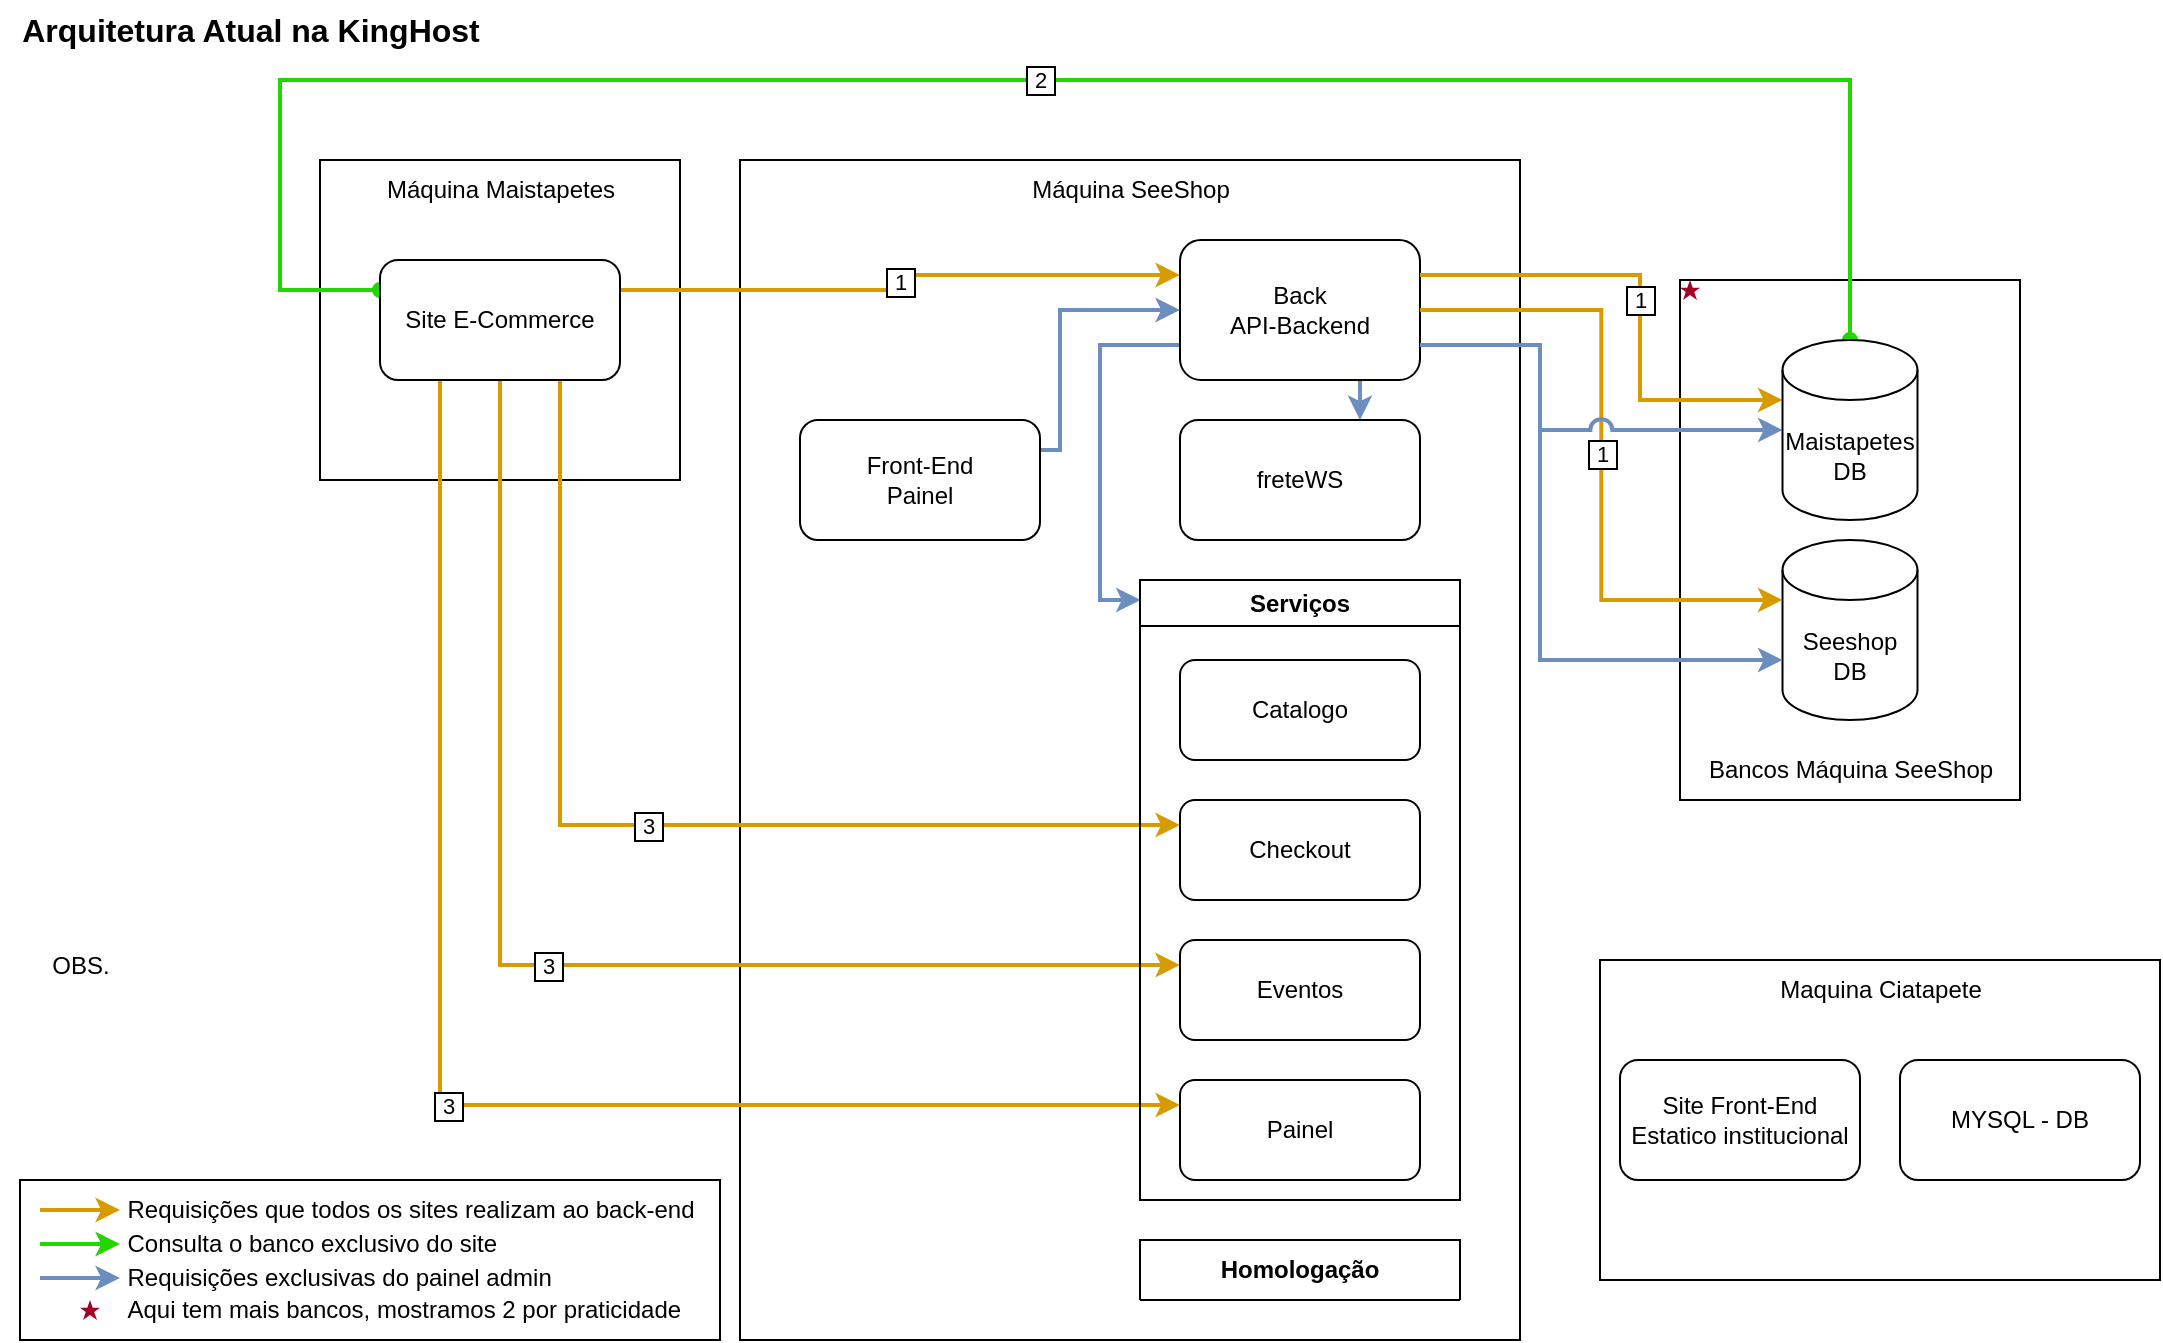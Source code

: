 <mxfile version="22.1.7" type="github">
  <diagram name="Page-1" id="4-GN6MLW4k9FYFXU9xv3">
    <mxGraphModel dx="574" dy="316" grid="1" gridSize="10" guides="1" tooltips="1" connect="1" arrows="1" fold="1" page="1" pageScale="1" pageWidth="850" pageHeight="1100" math="0" shadow="0">
      <root>
        <mxCell id="0" />
        <mxCell id="1" parent="0" />
        <mxCell id="DWpepr7R6km4oQvT49pt-6" value="" style="rounded=0;whiteSpace=wrap;html=1;" vertex="1" parent="1">
          <mxGeometry x="370" y="80" width="390" height="590" as="geometry" />
        </mxCell>
        <mxCell id="DWpepr7R6km4oQvT49pt-4" value="" style="rounded=0;whiteSpace=wrap;html=1;" vertex="1" parent="1">
          <mxGeometry x="160" y="80" width="180" height="160" as="geometry" />
        </mxCell>
        <mxCell id="DWpepr7R6km4oQvT49pt-27" value="" style="rounded=0;whiteSpace=wrap;html=1;" vertex="1" parent="1">
          <mxGeometry x="840" y="140" width="170" height="260" as="geometry" />
        </mxCell>
        <mxCell id="DWpepr7R6km4oQvT49pt-2" value="" style="rounded=0;whiteSpace=wrap;html=1;" vertex="1" parent="1">
          <mxGeometry x="800" y="480" width="280" height="160" as="geometry" />
        </mxCell>
        <mxCell id="DWpepr7R6km4oQvT49pt-3" value="Maquina Ciatapete" style="text;html=1;align=center;verticalAlign=middle;resizable=0;points=[];autosize=1;strokeColor=none;fillColor=none;" vertex="1" parent="1">
          <mxGeometry x="880" y="480" width="120" height="30" as="geometry" />
        </mxCell>
        <mxCell id="DWpepr7R6km4oQvT49pt-5" value="Máquina Maistapetes" style="text;html=1;align=center;verticalAlign=middle;resizable=0;points=[];autosize=1;strokeColor=none;fillColor=none;" vertex="1" parent="1">
          <mxGeometry x="180" y="80" width="140" height="30" as="geometry" />
        </mxCell>
        <mxCell id="DWpepr7R6km4oQvT49pt-7" value="Máquina SeeShop" style="text;html=1;align=center;verticalAlign=middle;resizable=0;points=[];autosize=1;strokeColor=none;fillColor=none;" vertex="1" parent="1">
          <mxGeometry x="505" y="80" width="120" height="30" as="geometry" />
        </mxCell>
        <mxCell id="DWpepr7R6km4oQvT49pt-8" value="Site Front-End&lt;br&gt;Estatico institucional" style="rounded=1;whiteSpace=wrap;html=1;" vertex="1" parent="1">
          <mxGeometry x="810" y="530" width="120" height="60" as="geometry" />
        </mxCell>
        <mxCell id="DWpepr7R6km4oQvT49pt-9" value="MYSQL - DB" style="rounded=1;whiteSpace=wrap;html=1;" vertex="1" parent="1">
          <mxGeometry x="950" y="530" width="120" height="60" as="geometry" />
        </mxCell>
        <mxCell id="DWpepr7R6km4oQvT49pt-41" value="&amp;nbsp;1&amp;nbsp;" style="edgeStyle=orthogonalEdgeStyle;rounded=0;orthogonalLoop=1;jettySize=auto;html=1;exitX=1;exitY=0.25;exitDx=0;exitDy=0;entryX=0;entryY=0.25;entryDx=0;entryDy=0;strokeWidth=2;fillColor=#ffe6cc;strokeColor=#d79b00;labelBorderColor=default;" edge="1" parent="1" source="DWpepr7R6km4oQvT49pt-10" target="DWpepr7R6km4oQvT49pt-17">
          <mxGeometry relative="1" as="geometry" />
        </mxCell>
        <mxCell id="DWpepr7R6km4oQvT49pt-55" value="&amp;nbsp;3&amp;nbsp;" style="edgeStyle=orthogonalEdgeStyle;rounded=0;orthogonalLoop=1;jettySize=auto;html=1;exitX=0.75;exitY=1;exitDx=0;exitDy=0;entryX=0;entryY=0.25;entryDx=0;entryDy=0;fillColor=#ffe6cc;strokeColor=#d79b00;strokeWidth=2;labelBorderColor=default;" edge="1" parent="1" source="DWpepr7R6km4oQvT49pt-10" target="DWpepr7R6km4oQvT49pt-14">
          <mxGeometry relative="1" as="geometry" />
        </mxCell>
        <mxCell id="DWpepr7R6km4oQvT49pt-56" value="&amp;nbsp;3&amp;nbsp;" style="edgeStyle=orthogonalEdgeStyle;rounded=0;orthogonalLoop=1;jettySize=auto;html=1;exitX=0.5;exitY=1;exitDx=0;exitDy=0;entryX=0;entryY=0.25;entryDx=0;entryDy=0;fillColor=#ffe6cc;strokeColor=#d79b00;strokeWidth=2;labelBorderColor=default;" edge="1" parent="1" source="DWpepr7R6km4oQvT49pt-10" target="DWpepr7R6km4oQvT49pt-16">
          <mxGeometry relative="1" as="geometry" />
        </mxCell>
        <mxCell id="DWpepr7R6km4oQvT49pt-57" value="&amp;nbsp;3&amp;nbsp;" style="edgeStyle=orthogonalEdgeStyle;rounded=0;orthogonalLoop=1;jettySize=auto;html=1;exitX=0.25;exitY=1;exitDx=0;exitDy=0;entryX=0;entryY=0.25;entryDx=0;entryDy=0;fillColor=#ffe6cc;strokeColor=#d79b00;strokeWidth=2;labelBorderColor=default;" edge="1" parent="1" source="DWpepr7R6km4oQvT49pt-10" target="DWpepr7R6km4oQvT49pt-15">
          <mxGeometry x="-0.0" relative="1" as="geometry">
            <mxPoint as="offset" />
          </mxGeometry>
        </mxCell>
        <mxCell id="DWpepr7R6km4oQvT49pt-58" style="edgeStyle=orthogonalEdgeStyle;rounded=0;orthogonalLoop=1;jettySize=auto;html=1;exitX=0.75;exitY=1;exitDx=0;exitDy=0;entryX=0.75;entryY=0;entryDx=0;entryDy=0;fillColor=#dae8fc;strokeColor=#6c8ebf;strokeWidth=2;" edge="1" parent="1" source="DWpepr7R6km4oQvT49pt-17" target="DWpepr7R6km4oQvT49pt-18">
          <mxGeometry relative="1" as="geometry" />
        </mxCell>
        <mxCell id="DWpepr7R6km4oQvT49pt-68" style="edgeStyle=orthogonalEdgeStyle;rounded=0;orthogonalLoop=1;jettySize=auto;html=1;exitX=0;exitY=0.75;exitDx=0;exitDy=0;entryX=0.002;entryY=0.034;entryDx=0;entryDy=0;strokeWidth=2;fillColor=#dae8fc;strokeColor=#6c8ebf;entryPerimeter=0;" edge="1" parent="1" source="DWpepr7R6km4oQvT49pt-17" target="DWpepr7R6km4oQvT49pt-12">
          <mxGeometry relative="1" as="geometry">
            <Array as="points">
              <mxPoint x="550" y="173" />
              <mxPoint x="550" y="300" />
              <mxPoint x="570" y="300" />
            </Array>
          </mxGeometry>
        </mxCell>
        <mxCell id="DWpepr7R6km4oQvT49pt-17" value="Back&lt;br&gt;API-Backend" style="rounded=1;whiteSpace=wrap;html=1;" vertex="1" parent="1">
          <mxGeometry x="590" y="120" width="120" height="70" as="geometry" />
        </mxCell>
        <mxCell id="DWpepr7R6km4oQvT49pt-18" value="freteWS" style="rounded=1;whiteSpace=wrap;html=1;" vertex="1" parent="1">
          <mxGeometry x="590" y="210" width="120" height="60" as="geometry" />
        </mxCell>
        <mxCell id="DWpepr7R6km4oQvT49pt-20" value="Homologação" style="swimlane;whiteSpace=wrap;html=1;startSize=30;" vertex="1" collapsed="1" parent="1">
          <mxGeometry x="570" y="620" width="160" height="30" as="geometry">
            <mxRectangle x="470" y="640" width="160" height="410" as="alternateBounds" />
          </mxGeometry>
        </mxCell>
        <mxCell id="DWpepr7R6km4oQvT49pt-21" value="Frete" style="rounded=1;whiteSpace=wrap;html=1;" vertex="1" parent="DWpepr7R6km4oQvT49pt-20">
          <mxGeometry x="20" y="40" width="120" height="60" as="geometry" />
        </mxCell>
        <mxCell id="DWpepr7R6km4oQvT49pt-24" value="Painel" style="rounded=1;whiteSpace=wrap;html=1;" vertex="1" parent="DWpepr7R6km4oQvT49pt-20">
          <mxGeometry x="20" y="160" width="120" height="60" as="geometry" />
        </mxCell>
        <mxCell id="DWpepr7R6km4oQvT49pt-23" value="PainelBack" style="rounded=1;whiteSpace=wrap;html=1;" vertex="1" parent="DWpepr7R6km4oQvT49pt-20">
          <mxGeometry x="20" y="220" width="120" height="60" as="geometry" />
        </mxCell>
        <mxCell id="DWpepr7R6km4oQvT49pt-22" value="Layouts" style="rounded=1;whiteSpace=wrap;html=1;" vertex="1" parent="DWpepr7R6km4oQvT49pt-20">
          <mxGeometry x="20" y="100" width="120" height="60" as="geometry" />
        </mxCell>
        <mxCell id="DWpepr7R6km4oQvT49pt-26" value="Serviços" style="rounded=1;whiteSpace=wrap;html=1;" vertex="1" parent="DWpepr7R6km4oQvT49pt-20">
          <mxGeometry x="20" y="280" width="120" height="60" as="geometry" />
        </mxCell>
        <mxCell id="DWpepr7R6km4oQvT49pt-25" value="Site" style="rounded=1;whiteSpace=wrap;html=1;" vertex="1" parent="DWpepr7R6km4oQvT49pt-20">
          <mxGeometry x="20" y="340" width="120" height="60" as="geometry" />
        </mxCell>
        <mxCell id="DWpepr7R6km4oQvT49pt-28" value="Bancos Máquina SeeShop" style="text;html=1;align=center;verticalAlign=middle;resizable=0;points=[];autosize=1;strokeColor=none;fillColor=none;" vertex="1" parent="1">
          <mxGeometry x="840" y="370" width="170" height="30" as="geometry" />
        </mxCell>
        <mxCell id="DWpepr7R6km4oQvT49pt-30" value="Seeshop DB" style="shape=cylinder3;whiteSpace=wrap;html=1;boundedLbl=1;backgroundOutline=1;size=15;" vertex="1" parent="1">
          <mxGeometry x="891.25" y="270" width="67.5" height="90" as="geometry" />
        </mxCell>
        <mxCell id="DWpepr7R6km4oQvT49pt-36" value="" style="html=1;verticalLabelPosition=bottom;labelBackgroundColor=#ffffff;verticalAlign=top;shadow=0;dashed=0;strokeWidth=2;shape=mxgraph.ios7.misc.star;fillColor=#a20025;strokeColor=#6F0000;sketch=0;fontColor=#ffffff;" vertex="1" parent="1">
          <mxGeometry x="840" y="140" width="10" height="10" as="geometry" />
        </mxCell>
        <mxCell id="DWpepr7R6km4oQvT49pt-40" value="&amp;nbsp;2&amp;nbsp;" style="edgeStyle=orthogonalEdgeStyle;rounded=0;orthogonalLoop=1;jettySize=auto;html=1;exitX=0;exitY=0.25;exitDx=0;exitDy=0;entryX=0.5;entryY=0;entryDx=0;entryDy=0;entryPerimeter=0;strokeWidth=2;fillColor=#ffe6cc;strokeColor=#24d600;labelBorderColor=default;startArrow=oval;startFill=1;endArrow=oval;endFill=1;" edge="1" parent="1" source="DWpepr7R6km4oQvT49pt-10" target="DWpepr7R6km4oQvT49pt-29">
          <mxGeometry relative="1" as="geometry">
            <Array as="points">
              <mxPoint x="140" y="145" />
              <mxPoint x="140" y="40" />
              <mxPoint x="925" y="40" />
            </Array>
          </mxGeometry>
        </mxCell>
        <mxCell id="DWpepr7R6km4oQvT49pt-43" value="&amp;nbsp;1&amp;nbsp;" style="edgeStyle=orthogonalEdgeStyle;rounded=0;orthogonalLoop=1;jettySize=auto;html=1;exitX=1;exitY=0.5;exitDx=0;exitDy=0;entryX=0;entryY=0;entryDx=0;entryDy=30;entryPerimeter=0;strokeWidth=2;fillColor=#ffe6cc;strokeColor=#d79b00;labelBorderColor=default;" edge="1" parent="1" source="DWpepr7R6km4oQvT49pt-17" target="DWpepr7R6km4oQvT49pt-30">
          <mxGeometry relative="1" as="geometry" />
        </mxCell>
        <mxCell id="DWpepr7R6km4oQvT49pt-49" style="edgeStyle=orthogonalEdgeStyle;rounded=0;orthogonalLoop=1;jettySize=auto;html=1;exitX=1;exitY=0.25;exitDx=0;exitDy=0;entryX=0;entryY=0.5;entryDx=0;entryDy=0;strokeWidth=2;fillColor=#dae8fc;strokeColor=#6c8ebf;" edge="1" parent="1" source="DWpepr7R6km4oQvT49pt-19" target="DWpepr7R6km4oQvT49pt-17">
          <mxGeometry relative="1" as="geometry">
            <Array as="points">
              <mxPoint x="530" y="225" />
              <mxPoint x="530" y="155" />
            </Array>
          </mxGeometry>
        </mxCell>
        <mxCell id="DWpepr7R6km4oQvT49pt-19" value="Front-End&lt;br&gt;Painel" style="rounded=1;whiteSpace=wrap;html=1;" vertex="1" parent="1">
          <mxGeometry x="400" y="210" width="120" height="60" as="geometry" />
        </mxCell>
        <mxCell id="DWpepr7R6km4oQvT49pt-53" style="edgeStyle=orthogonalEdgeStyle;rounded=0;orthogonalLoop=1;jettySize=auto;html=1;exitX=1;exitY=0.75;exitDx=0;exitDy=0;entryX=0;entryY=0.5;entryDx=0;entryDy=0;entryPerimeter=0;strokeWidth=2;fillColor=#dae8fc;strokeColor=#6c8ebf;jumpStyle=arc;jumpSize=9;" edge="1" parent="1" source="DWpepr7R6km4oQvT49pt-17" target="DWpepr7R6km4oQvT49pt-29">
          <mxGeometry relative="1" as="geometry">
            <Array as="points">
              <mxPoint x="770" y="173" />
              <mxPoint x="770" y="215" />
            </Array>
          </mxGeometry>
        </mxCell>
        <mxCell id="DWpepr7R6km4oQvT49pt-12" value="Serviços" style="swimlane;whiteSpace=wrap;html=1;" vertex="1" parent="1">
          <mxGeometry x="570" y="290" width="160" height="310" as="geometry" />
        </mxCell>
        <mxCell id="DWpepr7R6km4oQvT49pt-14" value="Checkout" style="rounded=1;whiteSpace=wrap;html=1;" vertex="1" parent="DWpepr7R6km4oQvT49pt-12">
          <mxGeometry x="20" y="110" width="120" height="50" as="geometry" />
        </mxCell>
        <mxCell id="DWpepr7R6km4oQvT49pt-16" value="Eventos" style="rounded=1;whiteSpace=wrap;html=1;" vertex="1" parent="DWpepr7R6km4oQvT49pt-12">
          <mxGeometry x="20" y="180" width="120" height="50" as="geometry" />
        </mxCell>
        <mxCell id="DWpepr7R6km4oQvT49pt-15" value="Painel" style="rounded=1;whiteSpace=wrap;html=1;" vertex="1" parent="DWpepr7R6km4oQvT49pt-12">
          <mxGeometry x="20" y="250" width="120" height="50" as="geometry" />
        </mxCell>
        <mxCell id="DWpepr7R6km4oQvT49pt-13" value="Catalogo" style="rounded=1;whiteSpace=wrap;html=1;" vertex="1" parent="DWpepr7R6km4oQvT49pt-12">
          <mxGeometry x="20" y="40" width="120" height="50" as="geometry" />
        </mxCell>
        <mxCell id="DWpepr7R6km4oQvT49pt-69" value="&amp;nbsp;1&amp;nbsp;" style="edgeStyle=orthogonalEdgeStyle;rounded=0;orthogonalLoop=1;jettySize=auto;html=1;exitX=1;exitY=0.25;exitDx=0;exitDy=0;entryX=0;entryY=0;entryDx=0;entryDy=30;entryPerimeter=0;fillColor=#ffe6cc;strokeColor=#d79b00;strokeWidth=2;labelBorderColor=default;" edge="1" parent="1" source="DWpepr7R6km4oQvT49pt-17" target="DWpepr7R6km4oQvT49pt-29">
          <mxGeometry relative="1" as="geometry">
            <Array as="points">
              <mxPoint x="820" y="138" />
              <mxPoint x="820" y="200" />
            </Array>
          </mxGeometry>
        </mxCell>
        <mxCell id="DWpepr7R6km4oQvT49pt-29" value="Maistapetes DB" style="shape=cylinder3;whiteSpace=wrap;html=1;boundedLbl=1;backgroundOutline=1;size=15;" vertex="1" parent="1">
          <mxGeometry x="891.25" y="170" width="67.5" height="90" as="geometry" />
        </mxCell>
        <mxCell id="DWpepr7R6km4oQvT49pt-10" value="Site E-Commerce" style="rounded=1;whiteSpace=wrap;html=1;" vertex="1" parent="1">
          <mxGeometry x="190" y="130" width="120" height="60" as="geometry" />
        </mxCell>
        <mxCell id="DWpepr7R6km4oQvT49pt-70" style="edgeStyle=orthogonalEdgeStyle;rounded=0;orthogonalLoop=1;jettySize=auto;html=1;exitX=1;exitY=0.75;exitDx=0;exitDy=0;entryX=0;entryY=0;entryDx=0;entryDy=60;entryPerimeter=0;fillColor=#dae8fc;strokeColor=#6c8ebf;strokeWidth=2;" edge="1" parent="1" source="DWpepr7R6km4oQvT49pt-17" target="DWpepr7R6km4oQvT49pt-30">
          <mxGeometry relative="1" as="geometry">
            <Array as="points">
              <mxPoint x="770" y="173" />
              <mxPoint x="770" y="330" />
            </Array>
          </mxGeometry>
        </mxCell>
        <mxCell id="DWpepr7R6km4oQvT49pt-71" value="Arquitetura Atual na KingHost" style="text;html=1;align=center;verticalAlign=middle;resizable=0;points=[];autosize=1;strokeColor=none;fillColor=none;fontStyle=1;fontSize=16;labelBorderColor=none;" vertex="1" parent="1">
          <mxGeometry width="250" height="30" as="geometry" />
        </mxCell>
        <mxCell id="DWpepr7R6km4oQvT49pt-72" value="" style="rounded=0;whiteSpace=wrap;html=1;" vertex="1" parent="1">
          <mxGeometry x="10" y="590" width="350" height="80" as="geometry" />
        </mxCell>
        <mxCell id="DWpepr7R6km4oQvT49pt-75" value="" style="endArrow=classic;html=1;rounded=0;fillColor=#ffe6cc;strokeColor=#d79b00;strokeWidth=2;" edge="1" parent="1">
          <mxGeometry width="50" height="50" relative="1" as="geometry">
            <mxPoint x="20" y="605" as="sourcePoint" />
            <mxPoint x="60" y="605" as="targetPoint" />
          </mxGeometry>
        </mxCell>
        <mxCell id="DWpepr7R6km4oQvT49pt-76" value="" style="endArrow=classic;html=1;rounded=0;fillColor=#ffe6cc;strokeColor=#24d600;strokeWidth=2;" edge="1" parent="1">
          <mxGeometry width="50" height="50" relative="1" as="geometry">
            <mxPoint x="20" y="622" as="sourcePoint" />
            <mxPoint x="60" y="622" as="targetPoint" />
          </mxGeometry>
        </mxCell>
        <mxCell id="DWpepr7R6km4oQvT49pt-77" value="" style="endArrow=classic;html=1;rounded=0;fillColor=#dae8fc;strokeColor=#6c8ebf;strokeWidth=2;" edge="1" parent="1">
          <mxGeometry width="50" height="50" relative="1" as="geometry">
            <mxPoint x="20" y="639" as="sourcePoint" />
            <mxPoint x="60" y="639" as="targetPoint" />
          </mxGeometry>
        </mxCell>
        <mxCell id="DWpepr7R6km4oQvT49pt-78" value="&lt;div style=&quot;line-height: 140%;&quot;&gt;Requisições que todos os sites realizam ao back-end&lt;/div&gt;&lt;div style=&quot;text-align: left; line-height: 140%;&quot;&gt;&lt;span style=&quot;background-color: initial;&quot;&gt;Consulta o banco exclusivo do site&lt;/span&gt;&lt;/div&gt;&lt;div style=&quot;text-align: left; line-height: 140%;&quot;&gt;Requisições exclusivas do painel admin&lt;/div&gt;&lt;div style=&quot;text-align: left; line-height: 140%;&quot;&gt;Aqui tem mais bancos, mostramos 2 por praticidade&lt;/div&gt;" style="text;html=1;align=center;verticalAlign=middle;resizable=0;points=[];autosize=1;strokeColor=none;fillColor=none;" vertex="1" parent="1">
          <mxGeometry x="50" y="590" width="310" height="80" as="geometry" />
        </mxCell>
        <mxCell id="DWpepr7R6km4oQvT49pt-80" value="OBS." style="text;html=1;align=center;verticalAlign=middle;resizable=0;points=[];autosize=1;strokeColor=none;fillColor=none;" vertex="1" parent="1">
          <mxGeometry x="15" y="468" width="50" height="30" as="geometry" />
        </mxCell>
        <mxCell id="DWpepr7R6km4oQvT49pt-81" value="" style="html=1;verticalLabelPosition=bottom;labelBackgroundColor=#ffffff;verticalAlign=top;shadow=0;dashed=0;strokeWidth=2;shape=mxgraph.ios7.misc.star;fillColor=#a20025;strokeColor=#6F0000;sketch=0;fontColor=#ffffff;" vertex="1" parent="1">
          <mxGeometry x="40" y="650" width="10" height="10" as="geometry" />
        </mxCell>
      </root>
    </mxGraphModel>
  </diagram>
</mxfile>
